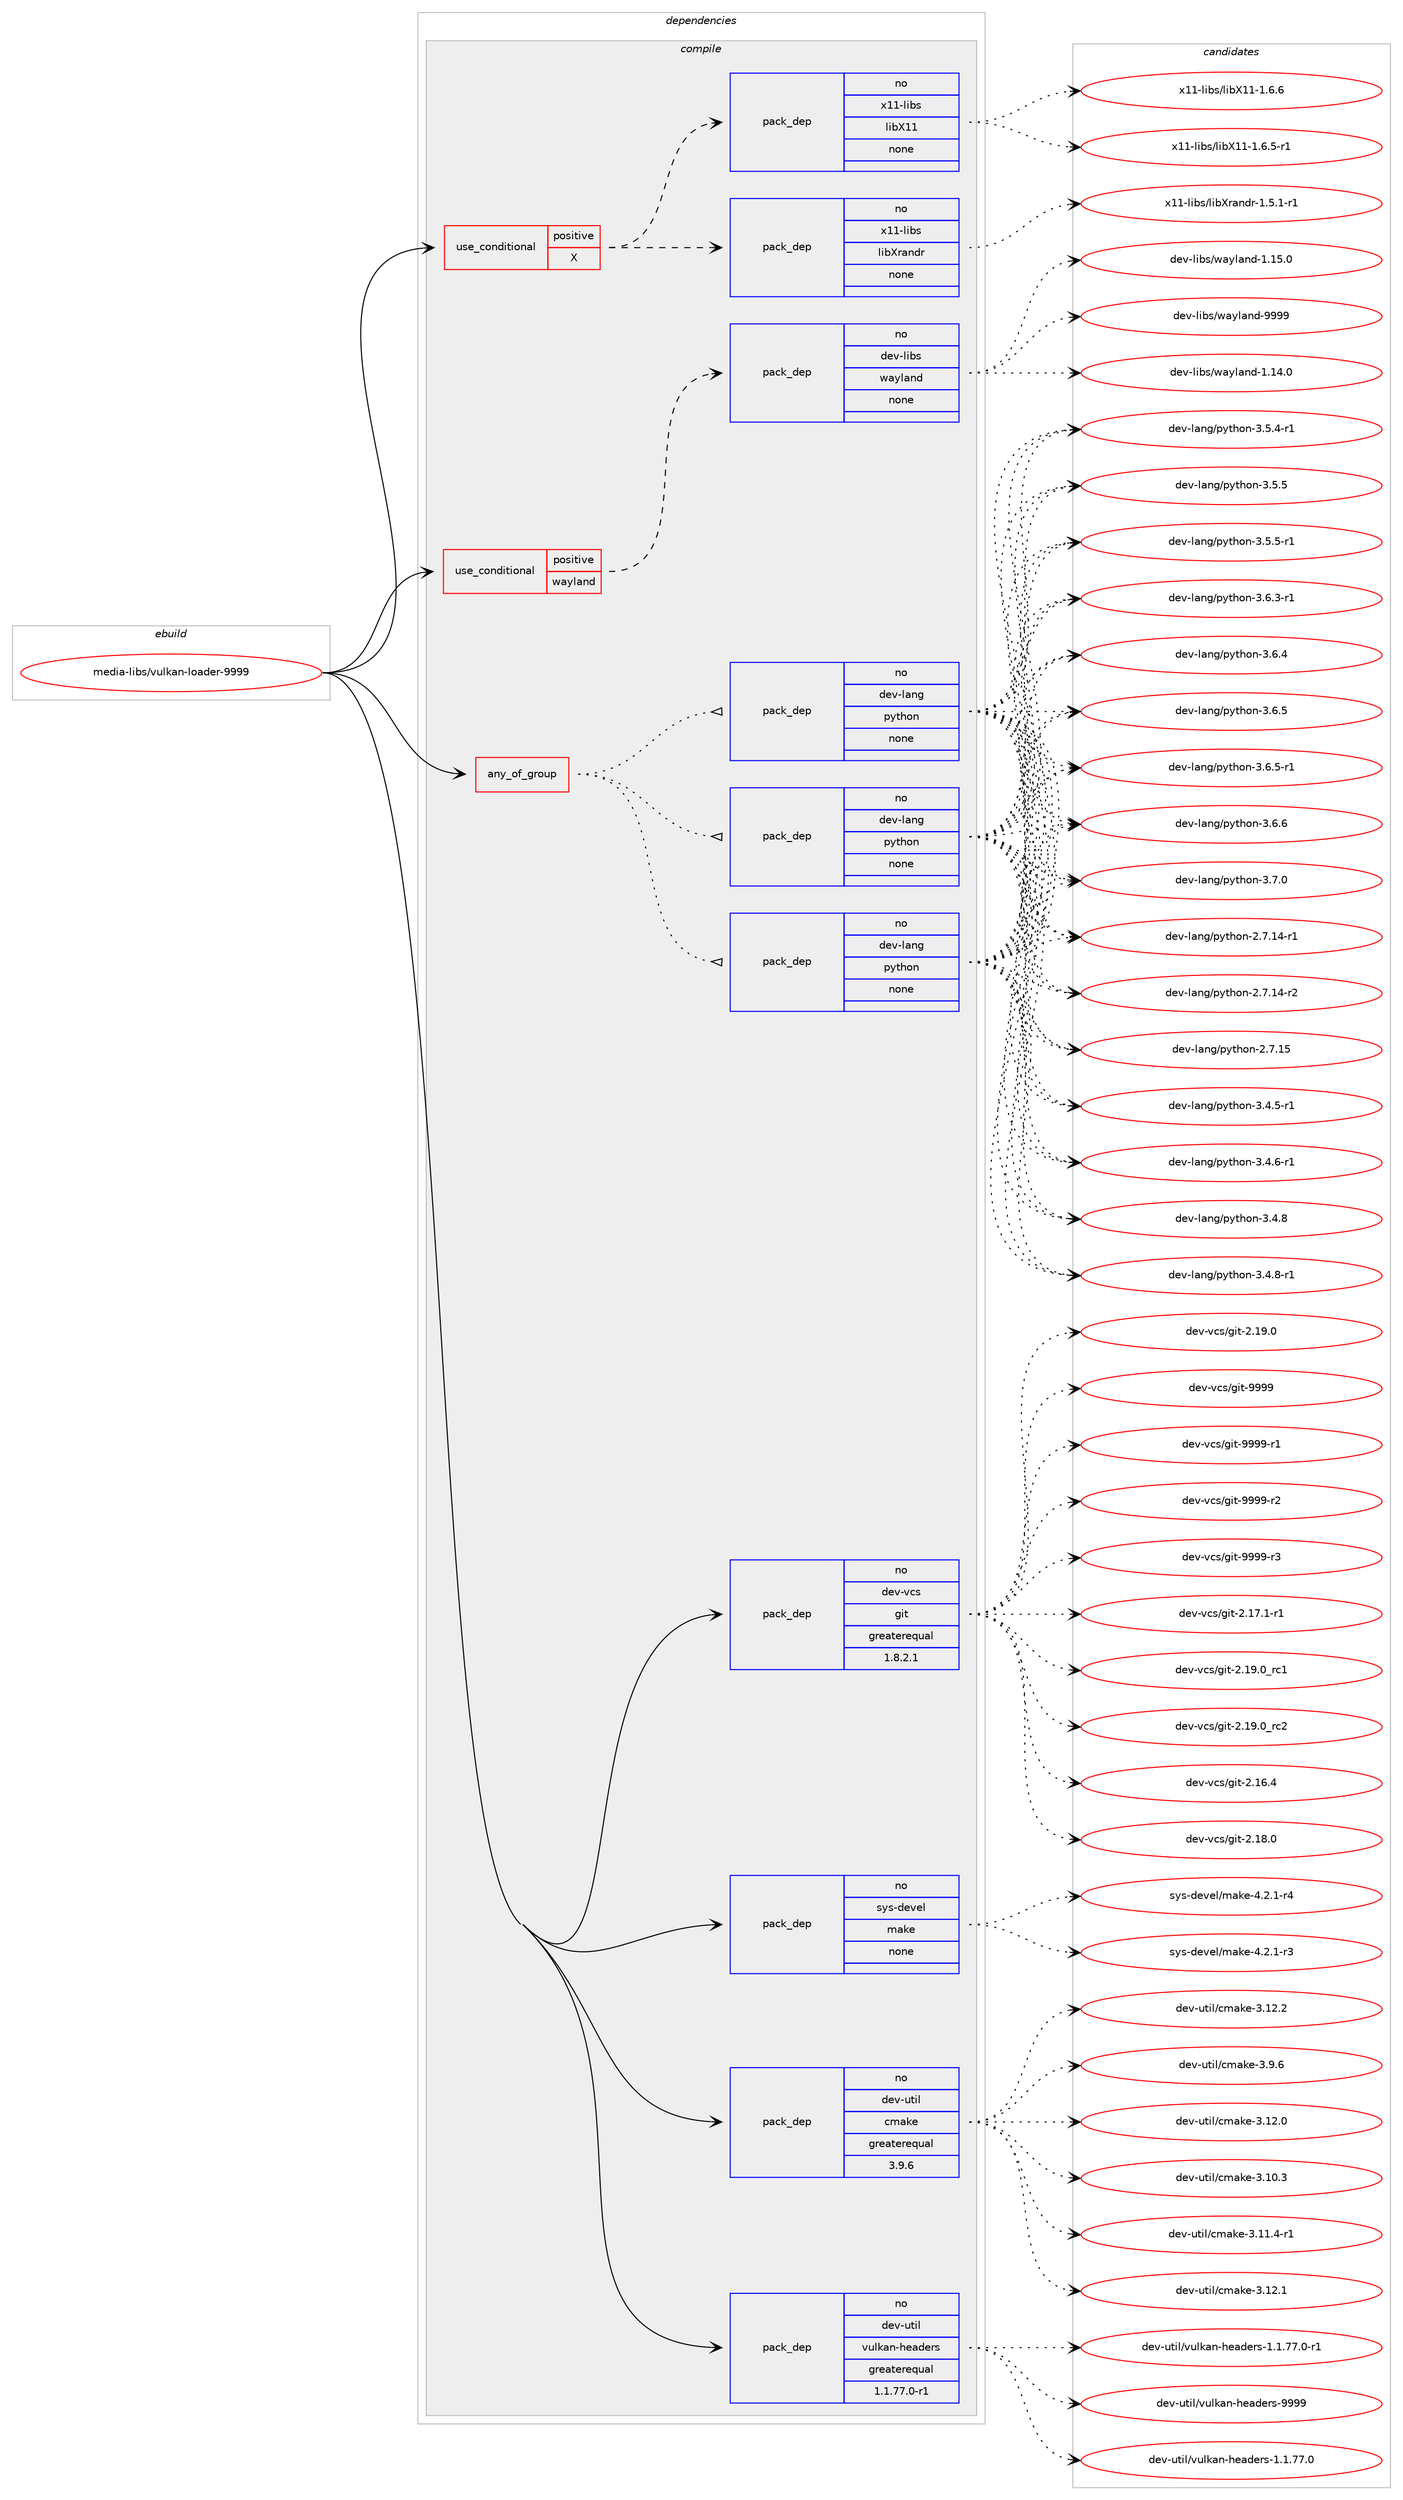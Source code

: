 digraph prolog {

# *************
# Graph options
# *************

newrank=true;
concentrate=true;
compound=true;
graph [rankdir=LR,fontname=Helvetica,fontsize=10,ranksep=1.5];#, ranksep=2.5, nodesep=0.2];
edge  [arrowhead=vee];
node  [fontname=Helvetica,fontsize=10];

# **********
# The ebuild
# **********

subgraph cluster_leftcol {
color=gray;
rank=same;
label=<<i>ebuild</i>>;
id [label="media-libs/vulkan-loader-9999", color=red, width=4, href="../media-libs/vulkan-loader-9999.svg"];
}

# ****************
# The dependencies
# ****************

subgraph cluster_midcol {
color=gray;
label=<<i>dependencies</i>>;
subgraph cluster_compile {
fillcolor="#eeeeee";
style=filled;
label=<<i>compile</i>>;
subgraph any186 {
dependency11325 [label=<<TABLE BORDER="0" CELLBORDER="1" CELLSPACING="0" CELLPADDING="4"><TR><TD CELLPADDING="10">any_of_group</TD></TR></TABLE>>, shape=none, color=red];subgraph pack7665 {
dependency11326 [label=<<TABLE BORDER="0" CELLBORDER="1" CELLSPACING="0" CELLPADDING="4" WIDTH="220"><TR><TD ROWSPAN="6" CELLPADDING="30">pack_dep</TD></TR><TR><TD WIDTH="110">no</TD></TR><TR><TD>dev-lang</TD></TR><TR><TD>python</TD></TR><TR><TD>none</TD></TR><TR><TD></TD></TR></TABLE>>, shape=none, color=blue];
}
dependency11325:e -> dependency11326:w [weight=20,style="dotted",arrowhead="oinv"];
subgraph pack7666 {
dependency11327 [label=<<TABLE BORDER="0" CELLBORDER="1" CELLSPACING="0" CELLPADDING="4" WIDTH="220"><TR><TD ROWSPAN="6" CELLPADDING="30">pack_dep</TD></TR><TR><TD WIDTH="110">no</TD></TR><TR><TD>dev-lang</TD></TR><TR><TD>python</TD></TR><TR><TD>none</TD></TR><TR><TD></TD></TR></TABLE>>, shape=none, color=blue];
}
dependency11325:e -> dependency11327:w [weight=20,style="dotted",arrowhead="oinv"];
subgraph pack7667 {
dependency11328 [label=<<TABLE BORDER="0" CELLBORDER="1" CELLSPACING="0" CELLPADDING="4" WIDTH="220"><TR><TD ROWSPAN="6" CELLPADDING="30">pack_dep</TD></TR><TR><TD WIDTH="110">no</TD></TR><TR><TD>dev-lang</TD></TR><TR><TD>python</TD></TR><TR><TD>none</TD></TR><TR><TD></TD></TR></TABLE>>, shape=none, color=blue];
}
dependency11325:e -> dependency11328:w [weight=20,style="dotted",arrowhead="oinv"];
}
id:e -> dependency11325:w [weight=20,style="solid",arrowhead="vee"];
subgraph cond3461 {
dependency11329 [label=<<TABLE BORDER="0" CELLBORDER="1" CELLSPACING="0" CELLPADDING="4"><TR><TD ROWSPAN="3" CELLPADDING="10">use_conditional</TD></TR><TR><TD>positive</TD></TR><TR><TD>X</TD></TR></TABLE>>, shape=none, color=red];
subgraph pack7668 {
dependency11330 [label=<<TABLE BORDER="0" CELLBORDER="1" CELLSPACING="0" CELLPADDING="4" WIDTH="220"><TR><TD ROWSPAN="6" CELLPADDING="30">pack_dep</TD></TR><TR><TD WIDTH="110">no</TD></TR><TR><TD>x11-libs</TD></TR><TR><TD>libX11</TD></TR><TR><TD>none</TD></TR><TR><TD></TD></TR></TABLE>>, shape=none, color=blue];
}
dependency11329:e -> dependency11330:w [weight=20,style="dashed",arrowhead="vee"];
subgraph pack7669 {
dependency11331 [label=<<TABLE BORDER="0" CELLBORDER="1" CELLSPACING="0" CELLPADDING="4" WIDTH="220"><TR><TD ROWSPAN="6" CELLPADDING="30">pack_dep</TD></TR><TR><TD WIDTH="110">no</TD></TR><TR><TD>x11-libs</TD></TR><TR><TD>libXrandr</TD></TR><TR><TD>none</TD></TR><TR><TD></TD></TR></TABLE>>, shape=none, color=blue];
}
dependency11329:e -> dependency11331:w [weight=20,style="dashed",arrowhead="vee"];
}
id:e -> dependency11329:w [weight=20,style="solid",arrowhead="vee"];
subgraph cond3462 {
dependency11332 [label=<<TABLE BORDER="0" CELLBORDER="1" CELLSPACING="0" CELLPADDING="4"><TR><TD ROWSPAN="3" CELLPADDING="10">use_conditional</TD></TR><TR><TD>positive</TD></TR><TR><TD>wayland</TD></TR></TABLE>>, shape=none, color=red];
subgraph pack7670 {
dependency11333 [label=<<TABLE BORDER="0" CELLBORDER="1" CELLSPACING="0" CELLPADDING="4" WIDTH="220"><TR><TD ROWSPAN="6" CELLPADDING="30">pack_dep</TD></TR><TR><TD WIDTH="110">no</TD></TR><TR><TD>dev-libs</TD></TR><TR><TD>wayland</TD></TR><TR><TD>none</TD></TR><TR><TD></TD></TR></TABLE>>, shape=none, color=blue];
}
dependency11332:e -> dependency11333:w [weight=20,style="dashed",arrowhead="vee"];
}
id:e -> dependency11332:w [weight=20,style="solid",arrowhead="vee"];
subgraph pack7671 {
dependency11334 [label=<<TABLE BORDER="0" CELLBORDER="1" CELLSPACING="0" CELLPADDING="4" WIDTH="220"><TR><TD ROWSPAN="6" CELLPADDING="30">pack_dep</TD></TR><TR><TD WIDTH="110">no</TD></TR><TR><TD>dev-util</TD></TR><TR><TD>cmake</TD></TR><TR><TD>greaterequal</TD></TR><TR><TD>3.9.6</TD></TR></TABLE>>, shape=none, color=blue];
}
id:e -> dependency11334:w [weight=20,style="solid",arrowhead="vee"];
subgraph pack7672 {
dependency11335 [label=<<TABLE BORDER="0" CELLBORDER="1" CELLSPACING="0" CELLPADDING="4" WIDTH="220"><TR><TD ROWSPAN="6" CELLPADDING="30">pack_dep</TD></TR><TR><TD WIDTH="110">no</TD></TR><TR><TD>dev-util</TD></TR><TR><TD>vulkan-headers</TD></TR><TR><TD>greaterequal</TD></TR><TR><TD>1.1.77.0-r1</TD></TR></TABLE>>, shape=none, color=blue];
}
id:e -> dependency11335:w [weight=20,style="solid",arrowhead="vee"];
subgraph pack7673 {
dependency11336 [label=<<TABLE BORDER="0" CELLBORDER="1" CELLSPACING="0" CELLPADDING="4" WIDTH="220"><TR><TD ROWSPAN="6" CELLPADDING="30">pack_dep</TD></TR><TR><TD WIDTH="110">no</TD></TR><TR><TD>dev-vcs</TD></TR><TR><TD>git</TD></TR><TR><TD>greaterequal</TD></TR><TR><TD>1.8.2.1</TD></TR></TABLE>>, shape=none, color=blue];
}
id:e -> dependency11336:w [weight=20,style="solid",arrowhead="vee"];
subgraph pack7674 {
dependency11337 [label=<<TABLE BORDER="0" CELLBORDER="1" CELLSPACING="0" CELLPADDING="4" WIDTH="220"><TR><TD ROWSPAN="6" CELLPADDING="30">pack_dep</TD></TR><TR><TD WIDTH="110">no</TD></TR><TR><TD>sys-devel</TD></TR><TR><TD>make</TD></TR><TR><TD>none</TD></TR><TR><TD></TD></TR></TABLE>>, shape=none, color=blue];
}
id:e -> dependency11337:w [weight=20,style="solid",arrowhead="vee"];
}
subgraph cluster_compileandrun {
fillcolor="#eeeeee";
style=filled;
label=<<i>compile and run</i>>;
}
subgraph cluster_run {
fillcolor="#eeeeee";
style=filled;
label=<<i>run</i>>;
}
}

# **************
# The candidates
# **************

subgraph cluster_choices {
rank=same;
color=gray;
label=<<i>candidates</i>>;

subgraph choice7665 {
color=black;
nodesep=1;
choice100101118451089711010347112121116104111110455046554649524511449 [label="dev-lang/python-2.7.14-r1", color=red, width=4,href="../dev-lang/python-2.7.14-r1.svg"];
choice100101118451089711010347112121116104111110455046554649524511450 [label="dev-lang/python-2.7.14-r2", color=red, width=4,href="../dev-lang/python-2.7.14-r2.svg"];
choice10010111845108971101034711212111610411111045504655464953 [label="dev-lang/python-2.7.15", color=red, width=4,href="../dev-lang/python-2.7.15.svg"];
choice1001011184510897110103471121211161041111104551465246534511449 [label="dev-lang/python-3.4.5-r1", color=red, width=4,href="../dev-lang/python-3.4.5-r1.svg"];
choice1001011184510897110103471121211161041111104551465246544511449 [label="dev-lang/python-3.4.6-r1", color=red, width=4,href="../dev-lang/python-3.4.6-r1.svg"];
choice100101118451089711010347112121116104111110455146524656 [label="dev-lang/python-3.4.8", color=red, width=4,href="../dev-lang/python-3.4.8.svg"];
choice1001011184510897110103471121211161041111104551465246564511449 [label="dev-lang/python-3.4.8-r1", color=red, width=4,href="../dev-lang/python-3.4.8-r1.svg"];
choice1001011184510897110103471121211161041111104551465346524511449 [label="dev-lang/python-3.5.4-r1", color=red, width=4,href="../dev-lang/python-3.5.4-r1.svg"];
choice100101118451089711010347112121116104111110455146534653 [label="dev-lang/python-3.5.5", color=red, width=4,href="../dev-lang/python-3.5.5.svg"];
choice1001011184510897110103471121211161041111104551465346534511449 [label="dev-lang/python-3.5.5-r1", color=red, width=4,href="../dev-lang/python-3.5.5-r1.svg"];
choice1001011184510897110103471121211161041111104551465446514511449 [label="dev-lang/python-3.6.3-r1", color=red, width=4,href="../dev-lang/python-3.6.3-r1.svg"];
choice100101118451089711010347112121116104111110455146544652 [label="dev-lang/python-3.6.4", color=red, width=4,href="../dev-lang/python-3.6.4.svg"];
choice100101118451089711010347112121116104111110455146544653 [label="dev-lang/python-3.6.5", color=red, width=4,href="../dev-lang/python-3.6.5.svg"];
choice1001011184510897110103471121211161041111104551465446534511449 [label="dev-lang/python-3.6.5-r1", color=red, width=4,href="../dev-lang/python-3.6.5-r1.svg"];
choice100101118451089711010347112121116104111110455146544654 [label="dev-lang/python-3.6.6", color=red, width=4,href="../dev-lang/python-3.6.6.svg"];
choice100101118451089711010347112121116104111110455146554648 [label="dev-lang/python-3.7.0", color=red, width=4,href="../dev-lang/python-3.7.0.svg"];
dependency11326:e -> choice100101118451089711010347112121116104111110455046554649524511449:w [style=dotted,weight="100"];
dependency11326:e -> choice100101118451089711010347112121116104111110455046554649524511450:w [style=dotted,weight="100"];
dependency11326:e -> choice10010111845108971101034711212111610411111045504655464953:w [style=dotted,weight="100"];
dependency11326:e -> choice1001011184510897110103471121211161041111104551465246534511449:w [style=dotted,weight="100"];
dependency11326:e -> choice1001011184510897110103471121211161041111104551465246544511449:w [style=dotted,weight="100"];
dependency11326:e -> choice100101118451089711010347112121116104111110455146524656:w [style=dotted,weight="100"];
dependency11326:e -> choice1001011184510897110103471121211161041111104551465246564511449:w [style=dotted,weight="100"];
dependency11326:e -> choice1001011184510897110103471121211161041111104551465346524511449:w [style=dotted,weight="100"];
dependency11326:e -> choice100101118451089711010347112121116104111110455146534653:w [style=dotted,weight="100"];
dependency11326:e -> choice1001011184510897110103471121211161041111104551465346534511449:w [style=dotted,weight="100"];
dependency11326:e -> choice1001011184510897110103471121211161041111104551465446514511449:w [style=dotted,weight="100"];
dependency11326:e -> choice100101118451089711010347112121116104111110455146544652:w [style=dotted,weight="100"];
dependency11326:e -> choice100101118451089711010347112121116104111110455146544653:w [style=dotted,weight="100"];
dependency11326:e -> choice1001011184510897110103471121211161041111104551465446534511449:w [style=dotted,weight="100"];
dependency11326:e -> choice100101118451089711010347112121116104111110455146544654:w [style=dotted,weight="100"];
dependency11326:e -> choice100101118451089711010347112121116104111110455146554648:w [style=dotted,weight="100"];
}
subgraph choice7666 {
color=black;
nodesep=1;
choice100101118451089711010347112121116104111110455046554649524511449 [label="dev-lang/python-2.7.14-r1", color=red, width=4,href="../dev-lang/python-2.7.14-r1.svg"];
choice100101118451089711010347112121116104111110455046554649524511450 [label="dev-lang/python-2.7.14-r2", color=red, width=4,href="../dev-lang/python-2.7.14-r2.svg"];
choice10010111845108971101034711212111610411111045504655464953 [label="dev-lang/python-2.7.15", color=red, width=4,href="../dev-lang/python-2.7.15.svg"];
choice1001011184510897110103471121211161041111104551465246534511449 [label="dev-lang/python-3.4.5-r1", color=red, width=4,href="../dev-lang/python-3.4.5-r1.svg"];
choice1001011184510897110103471121211161041111104551465246544511449 [label="dev-lang/python-3.4.6-r1", color=red, width=4,href="../dev-lang/python-3.4.6-r1.svg"];
choice100101118451089711010347112121116104111110455146524656 [label="dev-lang/python-3.4.8", color=red, width=4,href="../dev-lang/python-3.4.8.svg"];
choice1001011184510897110103471121211161041111104551465246564511449 [label="dev-lang/python-3.4.8-r1", color=red, width=4,href="../dev-lang/python-3.4.8-r1.svg"];
choice1001011184510897110103471121211161041111104551465346524511449 [label="dev-lang/python-3.5.4-r1", color=red, width=4,href="../dev-lang/python-3.5.4-r1.svg"];
choice100101118451089711010347112121116104111110455146534653 [label="dev-lang/python-3.5.5", color=red, width=4,href="../dev-lang/python-3.5.5.svg"];
choice1001011184510897110103471121211161041111104551465346534511449 [label="dev-lang/python-3.5.5-r1", color=red, width=4,href="../dev-lang/python-3.5.5-r1.svg"];
choice1001011184510897110103471121211161041111104551465446514511449 [label="dev-lang/python-3.6.3-r1", color=red, width=4,href="../dev-lang/python-3.6.3-r1.svg"];
choice100101118451089711010347112121116104111110455146544652 [label="dev-lang/python-3.6.4", color=red, width=4,href="../dev-lang/python-3.6.4.svg"];
choice100101118451089711010347112121116104111110455146544653 [label="dev-lang/python-3.6.5", color=red, width=4,href="../dev-lang/python-3.6.5.svg"];
choice1001011184510897110103471121211161041111104551465446534511449 [label="dev-lang/python-3.6.5-r1", color=red, width=4,href="../dev-lang/python-3.6.5-r1.svg"];
choice100101118451089711010347112121116104111110455146544654 [label="dev-lang/python-3.6.6", color=red, width=4,href="../dev-lang/python-3.6.6.svg"];
choice100101118451089711010347112121116104111110455146554648 [label="dev-lang/python-3.7.0", color=red, width=4,href="../dev-lang/python-3.7.0.svg"];
dependency11327:e -> choice100101118451089711010347112121116104111110455046554649524511449:w [style=dotted,weight="100"];
dependency11327:e -> choice100101118451089711010347112121116104111110455046554649524511450:w [style=dotted,weight="100"];
dependency11327:e -> choice10010111845108971101034711212111610411111045504655464953:w [style=dotted,weight="100"];
dependency11327:e -> choice1001011184510897110103471121211161041111104551465246534511449:w [style=dotted,weight="100"];
dependency11327:e -> choice1001011184510897110103471121211161041111104551465246544511449:w [style=dotted,weight="100"];
dependency11327:e -> choice100101118451089711010347112121116104111110455146524656:w [style=dotted,weight="100"];
dependency11327:e -> choice1001011184510897110103471121211161041111104551465246564511449:w [style=dotted,weight="100"];
dependency11327:e -> choice1001011184510897110103471121211161041111104551465346524511449:w [style=dotted,weight="100"];
dependency11327:e -> choice100101118451089711010347112121116104111110455146534653:w [style=dotted,weight="100"];
dependency11327:e -> choice1001011184510897110103471121211161041111104551465346534511449:w [style=dotted,weight="100"];
dependency11327:e -> choice1001011184510897110103471121211161041111104551465446514511449:w [style=dotted,weight="100"];
dependency11327:e -> choice100101118451089711010347112121116104111110455146544652:w [style=dotted,weight="100"];
dependency11327:e -> choice100101118451089711010347112121116104111110455146544653:w [style=dotted,weight="100"];
dependency11327:e -> choice1001011184510897110103471121211161041111104551465446534511449:w [style=dotted,weight="100"];
dependency11327:e -> choice100101118451089711010347112121116104111110455146544654:w [style=dotted,weight="100"];
dependency11327:e -> choice100101118451089711010347112121116104111110455146554648:w [style=dotted,weight="100"];
}
subgraph choice7667 {
color=black;
nodesep=1;
choice100101118451089711010347112121116104111110455046554649524511449 [label="dev-lang/python-2.7.14-r1", color=red, width=4,href="../dev-lang/python-2.7.14-r1.svg"];
choice100101118451089711010347112121116104111110455046554649524511450 [label="dev-lang/python-2.7.14-r2", color=red, width=4,href="../dev-lang/python-2.7.14-r2.svg"];
choice10010111845108971101034711212111610411111045504655464953 [label="dev-lang/python-2.7.15", color=red, width=4,href="../dev-lang/python-2.7.15.svg"];
choice1001011184510897110103471121211161041111104551465246534511449 [label="dev-lang/python-3.4.5-r1", color=red, width=4,href="../dev-lang/python-3.4.5-r1.svg"];
choice1001011184510897110103471121211161041111104551465246544511449 [label="dev-lang/python-3.4.6-r1", color=red, width=4,href="../dev-lang/python-3.4.6-r1.svg"];
choice100101118451089711010347112121116104111110455146524656 [label="dev-lang/python-3.4.8", color=red, width=4,href="../dev-lang/python-3.4.8.svg"];
choice1001011184510897110103471121211161041111104551465246564511449 [label="dev-lang/python-3.4.8-r1", color=red, width=4,href="../dev-lang/python-3.4.8-r1.svg"];
choice1001011184510897110103471121211161041111104551465346524511449 [label="dev-lang/python-3.5.4-r1", color=red, width=4,href="../dev-lang/python-3.5.4-r1.svg"];
choice100101118451089711010347112121116104111110455146534653 [label="dev-lang/python-3.5.5", color=red, width=4,href="../dev-lang/python-3.5.5.svg"];
choice1001011184510897110103471121211161041111104551465346534511449 [label="dev-lang/python-3.5.5-r1", color=red, width=4,href="../dev-lang/python-3.5.5-r1.svg"];
choice1001011184510897110103471121211161041111104551465446514511449 [label="dev-lang/python-3.6.3-r1", color=red, width=4,href="../dev-lang/python-3.6.3-r1.svg"];
choice100101118451089711010347112121116104111110455146544652 [label="dev-lang/python-3.6.4", color=red, width=4,href="../dev-lang/python-3.6.4.svg"];
choice100101118451089711010347112121116104111110455146544653 [label="dev-lang/python-3.6.5", color=red, width=4,href="../dev-lang/python-3.6.5.svg"];
choice1001011184510897110103471121211161041111104551465446534511449 [label="dev-lang/python-3.6.5-r1", color=red, width=4,href="../dev-lang/python-3.6.5-r1.svg"];
choice100101118451089711010347112121116104111110455146544654 [label="dev-lang/python-3.6.6", color=red, width=4,href="../dev-lang/python-3.6.6.svg"];
choice100101118451089711010347112121116104111110455146554648 [label="dev-lang/python-3.7.0", color=red, width=4,href="../dev-lang/python-3.7.0.svg"];
dependency11328:e -> choice100101118451089711010347112121116104111110455046554649524511449:w [style=dotted,weight="100"];
dependency11328:e -> choice100101118451089711010347112121116104111110455046554649524511450:w [style=dotted,weight="100"];
dependency11328:e -> choice10010111845108971101034711212111610411111045504655464953:w [style=dotted,weight="100"];
dependency11328:e -> choice1001011184510897110103471121211161041111104551465246534511449:w [style=dotted,weight="100"];
dependency11328:e -> choice1001011184510897110103471121211161041111104551465246544511449:w [style=dotted,weight="100"];
dependency11328:e -> choice100101118451089711010347112121116104111110455146524656:w [style=dotted,weight="100"];
dependency11328:e -> choice1001011184510897110103471121211161041111104551465246564511449:w [style=dotted,weight="100"];
dependency11328:e -> choice1001011184510897110103471121211161041111104551465346524511449:w [style=dotted,weight="100"];
dependency11328:e -> choice100101118451089711010347112121116104111110455146534653:w [style=dotted,weight="100"];
dependency11328:e -> choice1001011184510897110103471121211161041111104551465346534511449:w [style=dotted,weight="100"];
dependency11328:e -> choice1001011184510897110103471121211161041111104551465446514511449:w [style=dotted,weight="100"];
dependency11328:e -> choice100101118451089711010347112121116104111110455146544652:w [style=dotted,weight="100"];
dependency11328:e -> choice100101118451089711010347112121116104111110455146544653:w [style=dotted,weight="100"];
dependency11328:e -> choice1001011184510897110103471121211161041111104551465446534511449:w [style=dotted,weight="100"];
dependency11328:e -> choice100101118451089711010347112121116104111110455146544654:w [style=dotted,weight="100"];
dependency11328:e -> choice100101118451089711010347112121116104111110455146554648:w [style=dotted,weight="100"];
}
subgraph choice7668 {
color=black;
nodesep=1;
choice1204949451081059811547108105988849494549465446534511449 [label="x11-libs/libX11-1.6.5-r1", color=red, width=4,href="../x11-libs/libX11-1.6.5-r1.svg"];
choice120494945108105981154710810598884949454946544654 [label="x11-libs/libX11-1.6.6", color=red, width=4,href="../x11-libs/libX11-1.6.6.svg"];
dependency11330:e -> choice1204949451081059811547108105988849494549465446534511449:w [style=dotted,weight="100"];
dependency11330:e -> choice120494945108105981154710810598884949454946544654:w [style=dotted,weight="100"];
}
subgraph choice7669 {
color=black;
nodesep=1;
choice12049494510810598115471081059888114971101001144549465346494511449 [label="x11-libs/libXrandr-1.5.1-r1", color=red, width=4,href="../x11-libs/libXrandr-1.5.1-r1.svg"];
dependency11331:e -> choice12049494510810598115471081059888114971101001144549465346494511449:w [style=dotted,weight="100"];
}
subgraph choice7670 {
color=black;
nodesep=1;
choice100101118451081059811547119971211089711010045494649524648 [label="dev-libs/wayland-1.14.0", color=red, width=4,href="../dev-libs/wayland-1.14.0.svg"];
choice100101118451081059811547119971211089711010045494649534648 [label="dev-libs/wayland-1.15.0", color=red, width=4,href="../dev-libs/wayland-1.15.0.svg"];
choice10010111845108105981154711997121108971101004557575757 [label="dev-libs/wayland-9999", color=red, width=4,href="../dev-libs/wayland-9999.svg"];
dependency11333:e -> choice100101118451081059811547119971211089711010045494649524648:w [style=dotted,weight="100"];
dependency11333:e -> choice100101118451081059811547119971211089711010045494649534648:w [style=dotted,weight="100"];
dependency11333:e -> choice10010111845108105981154711997121108971101004557575757:w [style=dotted,weight="100"];
}
subgraph choice7671 {
color=black;
nodesep=1;
choice1001011184511711610510847991099710710145514649504648 [label="dev-util/cmake-3.12.0", color=red, width=4,href="../dev-util/cmake-3.12.0.svg"];
choice1001011184511711610510847991099710710145514649484651 [label="dev-util/cmake-3.10.3", color=red, width=4,href="../dev-util/cmake-3.10.3.svg"];
choice10010111845117116105108479910997107101455146494946524511449 [label="dev-util/cmake-3.11.4-r1", color=red, width=4,href="../dev-util/cmake-3.11.4-r1.svg"];
choice1001011184511711610510847991099710710145514649504649 [label="dev-util/cmake-3.12.1", color=red, width=4,href="../dev-util/cmake-3.12.1.svg"];
choice1001011184511711610510847991099710710145514649504650 [label="dev-util/cmake-3.12.2", color=red, width=4,href="../dev-util/cmake-3.12.2.svg"];
choice10010111845117116105108479910997107101455146574654 [label="dev-util/cmake-3.9.6", color=red, width=4,href="../dev-util/cmake-3.9.6.svg"];
dependency11334:e -> choice1001011184511711610510847991099710710145514649504648:w [style=dotted,weight="100"];
dependency11334:e -> choice1001011184511711610510847991099710710145514649484651:w [style=dotted,weight="100"];
dependency11334:e -> choice10010111845117116105108479910997107101455146494946524511449:w [style=dotted,weight="100"];
dependency11334:e -> choice1001011184511711610510847991099710710145514649504649:w [style=dotted,weight="100"];
dependency11334:e -> choice1001011184511711610510847991099710710145514649504650:w [style=dotted,weight="100"];
dependency11334:e -> choice10010111845117116105108479910997107101455146574654:w [style=dotted,weight="100"];
}
subgraph choice7672 {
color=black;
nodesep=1;
choice1001011184511711610510847118117108107971104510410197100101114115454946494655554648 [label="dev-util/vulkan-headers-1.1.77.0", color=red, width=4,href="../dev-util/vulkan-headers-1.1.77.0.svg"];
choice10010111845117116105108471181171081079711045104101971001011141154549464946555546484511449 [label="dev-util/vulkan-headers-1.1.77.0-r1", color=red, width=4,href="../dev-util/vulkan-headers-1.1.77.0-r1.svg"];
choice10010111845117116105108471181171081079711045104101971001011141154557575757 [label="dev-util/vulkan-headers-9999", color=red, width=4,href="../dev-util/vulkan-headers-9999.svg"];
dependency11335:e -> choice1001011184511711610510847118117108107971104510410197100101114115454946494655554648:w [style=dotted,weight="100"];
dependency11335:e -> choice10010111845117116105108471181171081079711045104101971001011141154549464946555546484511449:w [style=dotted,weight="100"];
dependency11335:e -> choice10010111845117116105108471181171081079711045104101971001011141154557575757:w [style=dotted,weight="100"];
}
subgraph choice7673 {
color=black;
nodesep=1;
choice100101118451189911547103105116455046495546494511449 [label="dev-vcs/git-2.17.1-r1", color=red, width=4,href="../dev-vcs/git-2.17.1-r1.svg"];
choice10010111845118991154710310511645504649574648951149949 [label="dev-vcs/git-2.19.0_rc1", color=red, width=4,href="../dev-vcs/git-2.19.0_rc1.svg"];
choice10010111845118991154710310511645504649574648951149950 [label="dev-vcs/git-2.19.0_rc2", color=red, width=4,href="../dev-vcs/git-2.19.0_rc2.svg"];
choice10010111845118991154710310511645504649544652 [label="dev-vcs/git-2.16.4", color=red, width=4,href="../dev-vcs/git-2.16.4.svg"];
choice10010111845118991154710310511645504649564648 [label="dev-vcs/git-2.18.0", color=red, width=4,href="../dev-vcs/git-2.18.0.svg"];
choice10010111845118991154710310511645504649574648 [label="dev-vcs/git-2.19.0", color=red, width=4,href="../dev-vcs/git-2.19.0.svg"];
choice1001011184511899115471031051164557575757 [label="dev-vcs/git-9999", color=red, width=4,href="../dev-vcs/git-9999.svg"];
choice10010111845118991154710310511645575757574511449 [label="dev-vcs/git-9999-r1", color=red, width=4,href="../dev-vcs/git-9999-r1.svg"];
choice10010111845118991154710310511645575757574511450 [label="dev-vcs/git-9999-r2", color=red, width=4,href="../dev-vcs/git-9999-r2.svg"];
choice10010111845118991154710310511645575757574511451 [label="dev-vcs/git-9999-r3", color=red, width=4,href="../dev-vcs/git-9999-r3.svg"];
dependency11336:e -> choice100101118451189911547103105116455046495546494511449:w [style=dotted,weight="100"];
dependency11336:e -> choice10010111845118991154710310511645504649574648951149949:w [style=dotted,weight="100"];
dependency11336:e -> choice10010111845118991154710310511645504649574648951149950:w [style=dotted,weight="100"];
dependency11336:e -> choice10010111845118991154710310511645504649544652:w [style=dotted,weight="100"];
dependency11336:e -> choice10010111845118991154710310511645504649564648:w [style=dotted,weight="100"];
dependency11336:e -> choice10010111845118991154710310511645504649574648:w [style=dotted,weight="100"];
dependency11336:e -> choice1001011184511899115471031051164557575757:w [style=dotted,weight="100"];
dependency11336:e -> choice10010111845118991154710310511645575757574511449:w [style=dotted,weight="100"];
dependency11336:e -> choice10010111845118991154710310511645575757574511450:w [style=dotted,weight="100"];
dependency11336:e -> choice10010111845118991154710310511645575757574511451:w [style=dotted,weight="100"];
}
subgraph choice7674 {
color=black;
nodesep=1;
choice1151211154510010111810110847109971071014552465046494511451 [label="sys-devel/make-4.2.1-r3", color=red, width=4,href="../sys-devel/make-4.2.1-r3.svg"];
choice1151211154510010111810110847109971071014552465046494511452 [label="sys-devel/make-4.2.1-r4", color=red, width=4,href="../sys-devel/make-4.2.1-r4.svg"];
dependency11337:e -> choice1151211154510010111810110847109971071014552465046494511451:w [style=dotted,weight="100"];
dependency11337:e -> choice1151211154510010111810110847109971071014552465046494511452:w [style=dotted,weight="100"];
}
}

}
